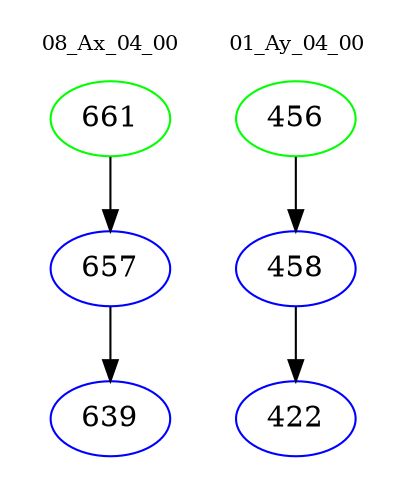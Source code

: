 digraph{
subgraph cluster_0 {
color = white
label = "08_Ax_04_00";
fontsize=10;
T0_661 [label="661", color="green"]
T0_661 -> T0_657 [color="black"]
T0_657 [label="657", color="blue"]
T0_657 -> T0_639 [color="black"]
T0_639 [label="639", color="blue"]
}
subgraph cluster_1 {
color = white
label = "01_Ay_04_00";
fontsize=10;
T1_456 [label="456", color="green"]
T1_456 -> T1_458 [color="black"]
T1_458 [label="458", color="blue"]
T1_458 -> T1_422 [color="black"]
T1_422 [label="422", color="blue"]
}
}
